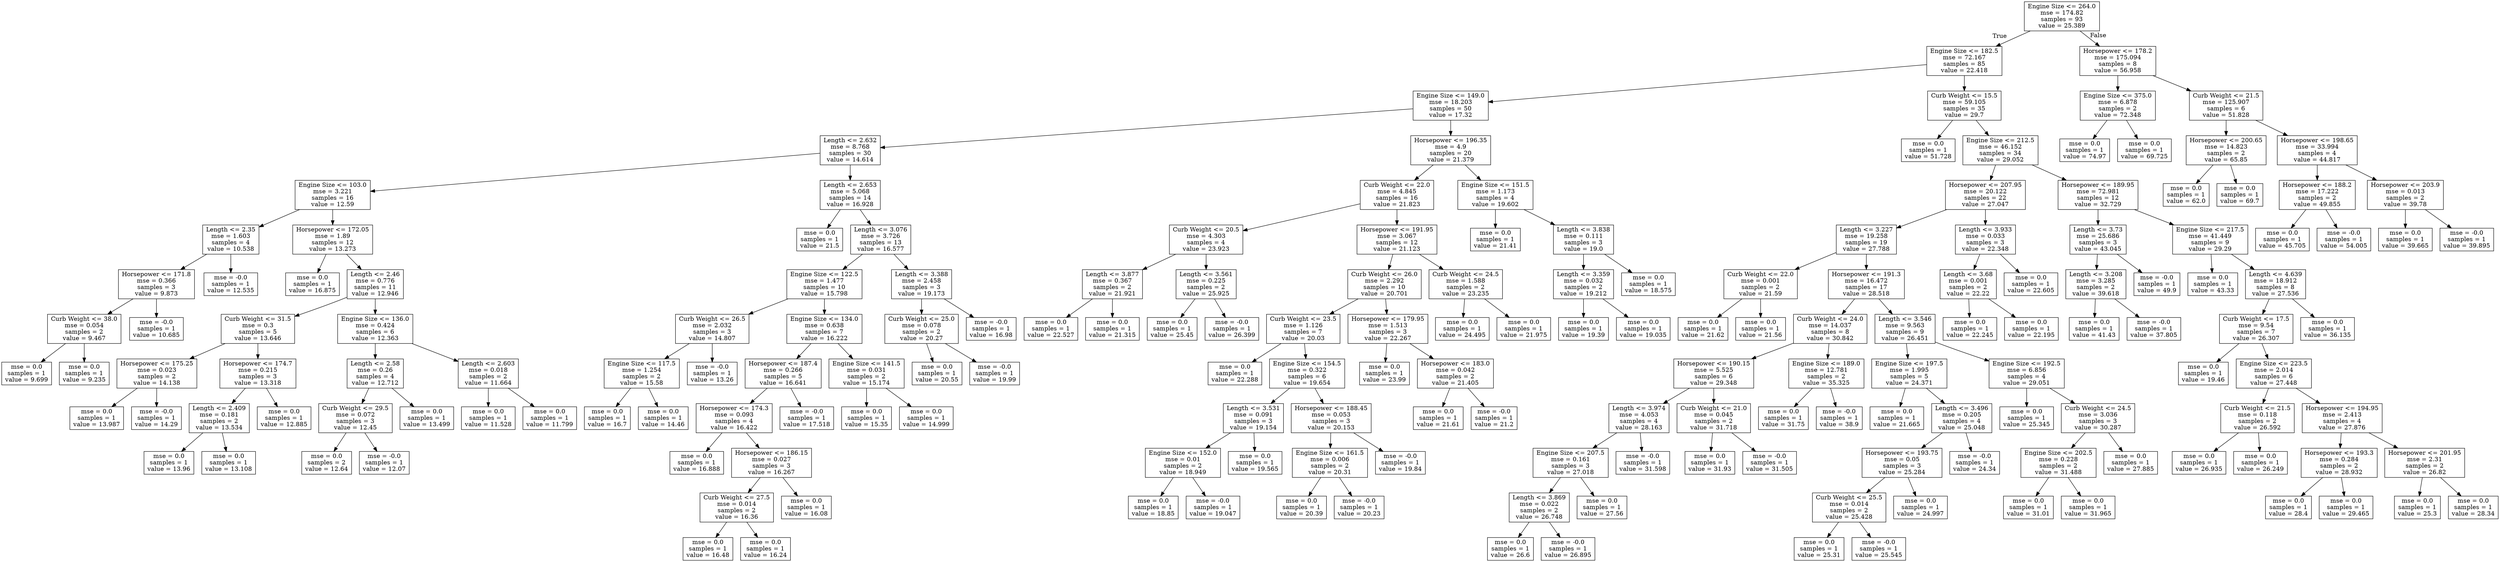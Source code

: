 digraph Tree {
node [shape=box] ;
0 [label="Engine Size <= 264.0\nmse = 174.82\nsamples = 93\nvalue = 25.389"] ;
1 [label="Engine Size <= 182.5\nmse = 72.167\nsamples = 85\nvalue = 22.418"] ;
0 -> 1 [labeldistance=2.5, labelangle=45, headlabel="True"] ;
2 [label="Engine Size <= 149.0\nmse = 18.203\nsamples = 50\nvalue = 17.32"] ;
1 -> 2 ;
3 [label="Length <= 2.632\nmse = 8.768\nsamples = 30\nvalue = 14.614"] ;
2 -> 3 ;
4 [label="Engine Size <= 103.0\nmse = 3.221\nsamples = 16\nvalue = 12.59"] ;
3 -> 4 ;
5 [label="Length <= 2.35\nmse = 1.603\nsamples = 4\nvalue = 10.538"] ;
4 -> 5 ;
6 [label="Horsepower <= 171.8\nmse = 0.366\nsamples = 3\nvalue = 9.873"] ;
5 -> 6 ;
7 [label="Curb Weight <= 38.0\nmse = 0.054\nsamples = 2\nvalue = 9.467"] ;
6 -> 7 ;
8 [label="mse = 0.0\nsamples = 1\nvalue = 9.699"] ;
7 -> 8 ;
9 [label="mse = 0.0\nsamples = 1\nvalue = 9.235"] ;
7 -> 9 ;
10 [label="mse = -0.0\nsamples = 1\nvalue = 10.685"] ;
6 -> 10 ;
11 [label="mse = -0.0\nsamples = 1\nvalue = 12.535"] ;
5 -> 11 ;
12 [label="Horsepower <= 172.05\nmse = 1.89\nsamples = 12\nvalue = 13.273"] ;
4 -> 12 ;
13 [label="mse = 0.0\nsamples = 1\nvalue = 16.875"] ;
12 -> 13 ;
14 [label="Length <= 2.46\nmse = 0.776\nsamples = 11\nvalue = 12.946"] ;
12 -> 14 ;
15 [label="Curb Weight <= 31.5\nmse = 0.3\nsamples = 5\nvalue = 13.646"] ;
14 -> 15 ;
16 [label="Horsepower <= 175.25\nmse = 0.023\nsamples = 2\nvalue = 14.138"] ;
15 -> 16 ;
17 [label="mse = 0.0\nsamples = 1\nvalue = 13.987"] ;
16 -> 17 ;
18 [label="mse = -0.0\nsamples = 1\nvalue = 14.29"] ;
16 -> 18 ;
19 [label="Horsepower <= 174.7\nmse = 0.215\nsamples = 3\nvalue = 13.318"] ;
15 -> 19 ;
20 [label="Length <= 2.409\nmse = 0.181\nsamples = 2\nvalue = 13.534"] ;
19 -> 20 ;
21 [label="mse = 0.0\nsamples = 1\nvalue = 13.96"] ;
20 -> 21 ;
22 [label="mse = 0.0\nsamples = 1\nvalue = 13.108"] ;
20 -> 22 ;
23 [label="mse = 0.0\nsamples = 1\nvalue = 12.885"] ;
19 -> 23 ;
24 [label="Engine Size <= 136.0\nmse = 0.424\nsamples = 6\nvalue = 12.363"] ;
14 -> 24 ;
25 [label="Length <= 2.58\nmse = 0.26\nsamples = 4\nvalue = 12.712"] ;
24 -> 25 ;
26 [label="Curb Weight <= 29.5\nmse = 0.072\nsamples = 3\nvalue = 12.45"] ;
25 -> 26 ;
27 [label="mse = 0.0\nsamples = 2\nvalue = 12.64"] ;
26 -> 27 ;
28 [label="mse = -0.0\nsamples = 1\nvalue = 12.07"] ;
26 -> 28 ;
29 [label="mse = 0.0\nsamples = 1\nvalue = 13.499"] ;
25 -> 29 ;
30 [label="Length <= 2.603\nmse = 0.018\nsamples = 2\nvalue = 11.664"] ;
24 -> 30 ;
31 [label="mse = 0.0\nsamples = 1\nvalue = 11.528"] ;
30 -> 31 ;
32 [label="mse = 0.0\nsamples = 1\nvalue = 11.799"] ;
30 -> 32 ;
33 [label="Length <= 2.653\nmse = 5.068\nsamples = 14\nvalue = 16.928"] ;
3 -> 33 ;
34 [label="mse = 0.0\nsamples = 1\nvalue = 21.5"] ;
33 -> 34 ;
35 [label="Length <= 3.076\nmse = 3.726\nsamples = 13\nvalue = 16.577"] ;
33 -> 35 ;
36 [label="Engine Size <= 122.5\nmse = 1.477\nsamples = 10\nvalue = 15.798"] ;
35 -> 36 ;
37 [label="Curb Weight <= 26.5\nmse = 2.032\nsamples = 3\nvalue = 14.807"] ;
36 -> 37 ;
38 [label="Engine Size <= 117.5\nmse = 1.254\nsamples = 2\nvalue = 15.58"] ;
37 -> 38 ;
39 [label="mse = 0.0\nsamples = 1\nvalue = 16.7"] ;
38 -> 39 ;
40 [label="mse = 0.0\nsamples = 1\nvalue = 14.46"] ;
38 -> 40 ;
41 [label="mse = -0.0\nsamples = 1\nvalue = 13.26"] ;
37 -> 41 ;
42 [label="Engine Size <= 134.0\nmse = 0.638\nsamples = 7\nvalue = 16.222"] ;
36 -> 42 ;
43 [label="Horsepower <= 187.4\nmse = 0.266\nsamples = 5\nvalue = 16.641"] ;
42 -> 43 ;
44 [label="Horsepower <= 174.3\nmse = 0.093\nsamples = 4\nvalue = 16.422"] ;
43 -> 44 ;
45 [label="mse = 0.0\nsamples = 1\nvalue = 16.888"] ;
44 -> 45 ;
46 [label="Horsepower <= 186.15\nmse = 0.027\nsamples = 3\nvalue = 16.267"] ;
44 -> 46 ;
47 [label="Curb Weight <= 27.5\nmse = 0.014\nsamples = 2\nvalue = 16.36"] ;
46 -> 47 ;
48 [label="mse = 0.0\nsamples = 1\nvalue = 16.48"] ;
47 -> 48 ;
49 [label="mse = 0.0\nsamples = 1\nvalue = 16.24"] ;
47 -> 49 ;
50 [label="mse = 0.0\nsamples = 1\nvalue = 16.08"] ;
46 -> 50 ;
51 [label="mse = -0.0\nsamples = 1\nvalue = 17.518"] ;
43 -> 51 ;
52 [label="Engine Size <= 141.5\nmse = 0.031\nsamples = 2\nvalue = 15.174"] ;
42 -> 52 ;
53 [label="mse = 0.0\nsamples = 1\nvalue = 15.35"] ;
52 -> 53 ;
54 [label="mse = 0.0\nsamples = 1\nvalue = 14.999"] ;
52 -> 54 ;
55 [label="Length <= 3.388\nmse = 2.458\nsamples = 3\nvalue = 19.173"] ;
35 -> 55 ;
56 [label="Curb Weight <= 25.0\nmse = 0.078\nsamples = 2\nvalue = 20.27"] ;
55 -> 56 ;
57 [label="mse = 0.0\nsamples = 1\nvalue = 20.55"] ;
56 -> 57 ;
58 [label="mse = -0.0\nsamples = 1\nvalue = 19.99"] ;
56 -> 58 ;
59 [label="mse = -0.0\nsamples = 1\nvalue = 16.98"] ;
55 -> 59 ;
60 [label="Horsepower <= 196.35\nmse = 4.9\nsamples = 20\nvalue = 21.379"] ;
2 -> 60 ;
61 [label="Curb Weight <= 22.0\nmse = 4.845\nsamples = 16\nvalue = 21.823"] ;
60 -> 61 ;
62 [label="Curb Weight <= 20.5\nmse = 4.303\nsamples = 4\nvalue = 23.923"] ;
61 -> 62 ;
63 [label="Length <= 3.877\nmse = 0.367\nsamples = 2\nvalue = 21.921"] ;
62 -> 63 ;
64 [label="mse = 0.0\nsamples = 1\nvalue = 22.527"] ;
63 -> 64 ;
65 [label="mse = 0.0\nsamples = 1\nvalue = 21.315"] ;
63 -> 65 ;
66 [label="Length <= 3.561\nmse = 0.225\nsamples = 2\nvalue = 25.925"] ;
62 -> 66 ;
67 [label="mse = 0.0\nsamples = 1\nvalue = 25.45"] ;
66 -> 67 ;
68 [label="mse = -0.0\nsamples = 1\nvalue = 26.399"] ;
66 -> 68 ;
69 [label="Horsepower <= 191.95\nmse = 3.067\nsamples = 12\nvalue = 21.123"] ;
61 -> 69 ;
70 [label="Curb Weight <= 26.0\nmse = 2.292\nsamples = 10\nvalue = 20.701"] ;
69 -> 70 ;
71 [label="Curb Weight <= 23.5\nmse = 1.126\nsamples = 7\nvalue = 20.03"] ;
70 -> 71 ;
72 [label="mse = 0.0\nsamples = 1\nvalue = 22.288"] ;
71 -> 72 ;
73 [label="Engine Size <= 154.5\nmse = 0.322\nsamples = 6\nvalue = 19.654"] ;
71 -> 73 ;
74 [label="Length <= 3.531\nmse = 0.091\nsamples = 3\nvalue = 19.154"] ;
73 -> 74 ;
75 [label="Engine Size <= 152.0\nmse = 0.01\nsamples = 2\nvalue = 18.949"] ;
74 -> 75 ;
76 [label="mse = 0.0\nsamples = 1\nvalue = 18.85"] ;
75 -> 76 ;
77 [label="mse = -0.0\nsamples = 1\nvalue = 19.047"] ;
75 -> 77 ;
78 [label="mse = 0.0\nsamples = 1\nvalue = 19.565"] ;
74 -> 78 ;
79 [label="Horsepower <= 188.45\nmse = 0.053\nsamples = 3\nvalue = 20.153"] ;
73 -> 79 ;
80 [label="Engine Size <= 161.5\nmse = 0.006\nsamples = 2\nvalue = 20.31"] ;
79 -> 80 ;
81 [label="mse = 0.0\nsamples = 1\nvalue = 20.39"] ;
80 -> 81 ;
82 [label="mse = -0.0\nsamples = 1\nvalue = 20.23"] ;
80 -> 82 ;
83 [label="mse = -0.0\nsamples = 1\nvalue = 19.84"] ;
79 -> 83 ;
84 [label="Horsepower <= 179.95\nmse = 1.513\nsamples = 3\nvalue = 22.267"] ;
70 -> 84 ;
85 [label="mse = 0.0\nsamples = 1\nvalue = 23.99"] ;
84 -> 85 ;
86 [label="Horsepower <= 183.0\nmse = 0.042\nsamples = 2\nvalue = 21.405"] ;
84 -> 86 ;
87 [label="mse = 0.0\nsamples = 1\nvalue = 21.61"] ;
86 -> 87 ;
88 [label="mse = -0.0\nsamples = 1\nvalue = 21.2"] ;
86 -> 88 ;
89 [label="Curb Weight <= 24.5\nmse = 1.588\nsamples = 2\nvalue = 23.235"] ;
69 -> 89 ;
90 [label="mse = 0.0\nsamples = 1\nvalue = 24.495"] ;
89 -> 90 ;
91 [label="mse = 0.0\nsamples = 1\nvalue = 21.975"] ;
89 -> 91 ;
92 [label="Engine Size <= 151.5\nmse = 1.173\nsamples = 4\nvalue = 19.602"] ;
60 -> 92 ;
93 [label="mse = 0.0\nsamples = 1\nvalue = 21.41"] ;
92 -> 93 ;
94 [label="Length <= 3.838\nmse = 0.111\nsamples = 3\nvalue = 19.0"] ;
92 -> 94 ;
95 [label="Length <= 3.359\nmse = 0.032\nsamples = 2\nvalue = 19.212"] ;
94 -> 95 ;
96 [label="mse = 0.0\nsamples = 1\nvalue = 19.39"] ;
95 -> 96 ;
97 [label="mse = 0.0\nsamples = 1\nvalue = 19.035"] ;
95 -> 97 ;
98 [label="mse = 0.0\nsamples = 1\nvalue = 18.575"] ;
94 -> 98 ;
99 [label="Curb Weight <= 15.5\nmse = 59.105\nsamples = 35\nvalue = 29.7"] ;
1 -> 99 ;
100 [label="mse = 0.0\nsamples = 1\nvalue = 51.728"] ;
99 -> 100 ;
101 [label="Engine Size <= 212.5\nmse = 46.152\nsamples = 34\nvalue = 29.052"] ;
99 -> 101 ;
102 [label="Horsepower <= 207.95\nmse = 20.122\nsamples = 22\nvalue = 27.047"] ;
101 -> 102 ;
103 [label="Length <= 3.227\nmse = 19.258\nsamples = 19\nvalue = 27.788"] ;
102 -> 103 ;
104 [label="Curb Weight <= 22.0\nmse = 0.001\nsamples = 2\nvalue = 21.59"] ;
103 -> 104 ;
105 [label="mse = 0.0\nsamples = 1\nvalue = 21.62"] ;
104 -> 105 ;
106 [label="mse = 0.0\nsamples = 1\nvalue = 21.56"] ;
104 -> 106 ;
107 [label="Horsepower <= 191.3\nmse = 16.472\nsamples = 17\nvalue = 28.518"] ;
103 -> 107 ;
108 [label="Curb Weight <= 24.0\nmse = 14.037\nsamples = 8\nvalue = 30.842"] ;
107 -> 108 ;
109 [label="Horsepower <= 190.15\nmse = 5.525\nsamples = 6\nvalue = 29.348"] ;
108 -> 109 ;
110 [label="Length <= 3.974\nmse = 4.053\nsamples = 4\nvalue = 28.163"] ;
109 -> 110 ;
111 [label="Engine Size <= 207.5\nmse = 0.161\nsamples = 3\nvalue = 27.018"] ;
110 -> 111 ;
112 [label="Length <= 3.869\nmse = 0.022\nsamples = 2\nvalue = 26.748"] ;
111 -> 112 ;
113 [label="mse = 0.0\nsamples = 1\nvalue = 26.6"] ;
112 -> 113 ;
114 [label="mse = -0.0\nsamples = 1\nvalue = 26.895"] ;
112 -> 114 ;
115 [label="mse = 0.0\nsamples = 1\nvalue = 27.56"] ;
111 -> 115 ;
116 [label="mse = -0.0\nsamples = 1\nvalue = 31.598"] ;
110 -> 116 ;
117 [label="Curb Weight <= 21.0\nmse = 0.045\nsamples = 2\nvalue = 31.718"] ;
109 -> 117 ;
118 [label="mse = 0.0\nsamples = 1\nvalue = 31.93"] ;
117 -> 118 ;
119 [label="mse = -0.0\nsamples = 1\nvalue = 31.505"] ;
117 -> 119 ;
120 [label="Engine Size <= 189.0\nmse = 12.781\nsamples = 2\nvalue = 35.325"] ;
108 -> 120 ;
121 [label="mse = 0.0\nsamples = 1\nvalue = 31.75"] ;
120 -> 121 ;
122 [label="mse = -0.0\nsamples = 1\nvalue = 38.9"] ;
120 -> 122 ;
123 [label="Length <= 3.546\nmse = 9.563\nsamples = 9\nvalue = 26.451"] ;
107 -> 123 ;
124 [label="Engine Size <= 197.5\nmse = 1.995\nsamples = 5\nvalue = 24.371"] ;
123 -> 124 ;
125 [label="mse = 0.0\nsamples = 1\nvalue = 21.665"] ;
124 -> 125 ;
126 [label="Length <= 3.496\nmse = 0.205\nsamples = 4\nvalue = 25.048"] ;
124 -> 126 ;
127 [label="Horsepower <= 193.75\nmse = 0.05\nsamples = 3\nvalue = 25.284"] ;
126 -> 127 ;
128 [label="Curb Weight <= 25.5\nmse = 0.014\nsamples = 2\nvalue = 25.428"] ;
127 -> 128 ;
129 [label="mse = 0.0\nsamples = 1\nvalue = 25.31"] ;
128 -> 129 ;
130 [label="mse = -0.0\nsamples = 1\nvalue = 25.545"] ;
128 -> 130 ;
131 [label="mse = 0.0\nsamples = 1\nvalue = 24.997"] ;
127 -> 131 ;
132 [label="mse = -0.0\nsamples = 1\nvalue = 24.34"] ;
126 -> 132 ;
133 [label="Engine Size <= 192.5\nmse = 6.856\nsamples = 4\nvalue = 29.051"] ;
123 -> 133 ;
134 [label="mse = 0.0\nsamples = 1\nvalue = 25.345"] ;
133 -> 134 ;
135 [label="Curb Weight <= 24.5\nmse = 3.036\nsamples = 3\nvalue = 30.287"] ;
133 -> 135 ;
136 [label="Engine Size <= 202.5\nmse = 0.228\nsamples = 2\nvalue = 31.488"] ;
135 -> 136 ;
137 [label="mse = 0.0\nsamples = 1\nvalue = 31.01"] ;
136 -> 137 ;
138 [label="mse = 0.0\nsamples = 1\nvalue = 31.965"] ;
136 -> 138 ;
139 [label="mse = 0.0\nsamples = 1\nvalue = 27.885"] ;
135 -> 139 ;
140 [label="Length <= 3.933\nmse = 0.033\nsamples = 3\nvalue = 22.348"] ;
102 -> 140 ;
141 [label="Length <= 3.68\nmse = 0.001\nsamples = 2\nvalue = 22.22"] ;
140 -> 141 ;
142 [label="mse = 0.0\nsamples = 1\nvalue = 22.245"] ;
141 -> 142 ;
143 [label="mse = 0.0\nsamples = 1\nvalue = 22.195"] ;
141 -> 143 ;
144 [label="mse = 0.0\nsamples = 1\nvalue = 22.605"] ;
140 -> 144 ;
145 [label="Horsepower <= 189.95\nmse = 72.981\nsamples = 12\nvalue = 32.729"] ;
101 -> 145 ;
146 [label="Length <= 3.73\nmse = 25.686\nsamples = 3\nvalue = 43.045"] ;
145 -> 146 ;
147 [label="Length <= 3.208\nmse = 3.285\nsamples = 2\nvalue = 39.618"] ;
146 -> 147 ;
148 [label="mse = 0.0\nsamples = 1\nvalue = 41.43"] ;
147 -> 148 ;
149 [label="mse = -0.0\nsamples = 1\nvalue = 37.805"] ;
147 -> 149 ;
150 [label="mse = -0.0\nsamples = 1\nvalue = 49.9"] ;
146 -> 150 ;
151 [label="Engine Size <= 217.5\nmse = 41.449\nsamples = 9\nvalue = 29.29"] ;
145 -> 151 ;
152 [label="mse = 0.0\nsamples = 1\nvalue = 43.33"] ;
151 -> 152 ;
153 [label="Length <= 4.639\nmse = 18.912\nsamples = 8\nvalue = 27.536"] ;
151 -> 153 ;
154 [label="Curb Weight <= 17.5\nmse = 9.54\nsamples = 7\nvalue = 26.307"] ;
153 -> 154 ;
155 [label="mse = 0.0\nsamples = 1\nvalue = 19.46"] ;
154 -> 155 ;
156 [label="Engine Size <= 223.5\nmse = 2.014\nsamples = 6\nvalue = 27.448"] ;
154 -> 156 ;
157 [label="Curb Weight <= 21.5\nmse = 0.118\nsamples = 2\nvalue = 26.592"] ;
156 -> 157 ;
158 [label="mse = 0.0\nsamples = 1\nvalue = 26.935"] ;
157 -> 158 ;
159 [label="mse = 0.0\nsamples = 1\nvalue = 26.249"] ;
157 -> 159 ;
160 [label="Horsepower <= 194.95\nmse = 2.413\nsamples = 4\nvalue = 27.876"] ;
156 -> 160 ;
161 [label="Horsepower <= 193.3\nmse = 0.284\nsamples = 2\nvalue = 28.932"] ;
160 -> 161 ;
162 [label="mse = 0.0\nsamples = 1\nvalue = 28.4"] ;
161 -> 162 ;
163 [label="mse = 0.0\nsamples = 1\nvalue = 29.465"] ;
161 -> 163 ;
164 [label="Horsepower <= 201.95\nmse = 2.31\nsamples = 2\nvalue = 26.82"] ;
160 -> 164 ;
165 [label="mse = 0.0\nsamples = 1\nvalue = 25.3"] ;
164 -> 165 ;
166 [label="mse = 0.0\nsamples = 1\nvalue = 28.34"] ;
164 -> 166 ;
167 [label="mse = 0.0\nsamples = 1\nvalue = 36.135"] ;
153 -> 167 ;
168 [label="Horsepower <= 178.2\nmse = 175.094\nsamples = 8\nvalue = 56.958"] ;
0 -> 168 [labeldistance=2.5, labelangle=-45, headlabel="False"] ;
169 [label="Engine Size <= 375.0\nmse = 6.878\nsamples = 2\nvalue = 72.348"] ;
168 -> 169 ;
170 [label="mse = 0.0\nsamples = 1\nvalue = 74.97"] ;
169 -> 170 ;
171 [label="mse = 0.0\nsamples = 1\nvalue = 69.725"] ;
169 -> 171 ;
172 [label="Curb Weight <= 21.5\nmse = 125.907\nsamples = 6\nvalue = 51.828"] ;
168 -> 172 ;
173 [label="Horsepower <= 200.65\nmse = 14.823\nsamples = 2\nvalue = 65.85"] ;
172 -> 173 ;
174 [label="mse = 0.0\nsamples = 1\nvalue = 62.0"] ;
173 -> 174 ;
175 [label="mse = 0.0\nsamples = 1\nvalue = 69.7"] ;
173 -> 175 ;
176 [label="Horsepower <= 198.65\nmse = 33.994\nsamples = 4\nvalue = 44.817"] ;
172 -> 176 ;
177 [label="Horsepower <= 188.2\nmse = 17.222\nsamples = 2\nvalue = 49.855"] ;
176 -> 177 ;
178 [label="mse = 0.0\nsamples = 1\nvalue = 45.705"] ;
177 -> 178 ;
179 [label="mse = -0.0\nsamples = 1\nvalue = 54.005"] ;
177 -> 179 ;
180 [label="Horsepower <= 203.9\nmse = 0.013\nsamples = 2\nvalue = 39.78"] ;
176 -> 180 ;
181 [label="mse = 0.0\nsamples = 1\nvalue = 39.665"] ;
180 -> 181 ;
182 [label="mse = -0.0\nsamples = 1\nvalue = 39.895"] ;
180 -> 182 ;
}